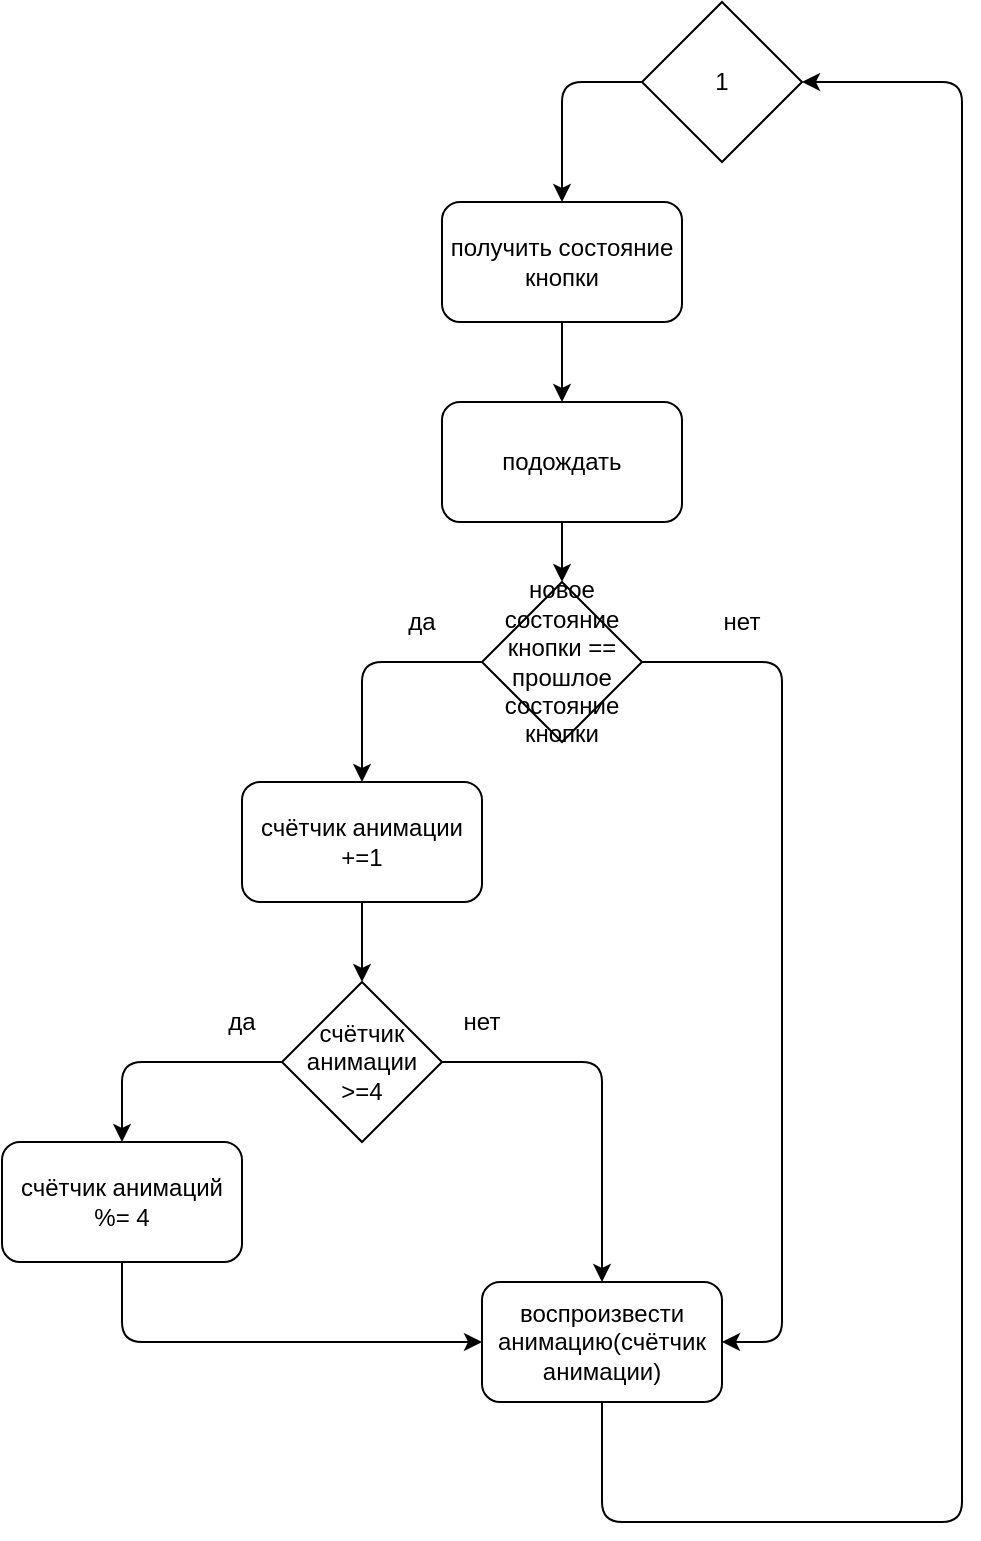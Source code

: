<mxfile>
    <diagram id="Zq9m3hZ_qCy4Jz7TuqXS" name="Страница 1">
        <mxGraphModel dx="2566" dy="1549" grid="1" gridSize="10" guides="1" tooltips="1" connect="1" arrows="1" fold="1" page="1" pageScale="1" pageWidth="1169" pageHeight="827" math="0" shadow="0">
            <root>
                <mxCell id="0"/>
                <mxCell id="1" parent="0"/>
                <mxCell id="2" value="1" style="rhombus;whiteSpace=wrap;html=1;" parent="1" vertex="1">
                    <mxGeometry x="340" y="20" width="80" height="80" as="geometry"/>
                </mxCell>
                <mxCell id="3" value="" style="endArrow=classic;html=1;exitX=0;exitY=0.5;exitDx=0;exitDy=0;entryX=0.5;entryY=0;entryDx=0;entryDy=0;" parent="1" source="2" target="11" edge="1">
                    <mxGeometry width="50" height="50" relative="1" as="geometry">
                        <mxPoint x="450" y="270" as="sourcePoint"/>
                        <mxPoint x="220" y="140" as="targetPoint"/>
                        <Array as="points">
                            <mxPoint x="300" y="60"/>
                        </Array>
                    </mxGeometry>
                </mxCell>
                <mxCell id="6" value="новое состояние кнопки == прошлое состояние кнопки" style="rhombus;whiteSpace=wrap;html=1;" parent="1" vertex="1">
                    <mxGeometry x="260" y="310" width="80" height="80" as="geometry"/>
                </mxCell>
                <mxCell id="7" value="" style="endArrow=classic;html=1;exitX=0;exitY=0.5;exitDx=0;exitDy=0;entryX=0.5;entryY=0;entryDx=0;entryDy=0;" parent="1" source="6" target="22" edge="1">
                    <mxGeometry width="50" height="50" relative="1" as="geometry">
                        <mxPoint x="450" y="370" as="sourcePoint"/>
                        <mxPoint x="130" y="380" as="targetPoint"/>
                        <Array as="points">
                            <mxPoint x="200" y="350"/>
                        </Array>
                    </mxGeometry>
                </mxCell>
                <mxCell id="9" value="воспроизвести анимацию(счётчик анимации)" style="rounded=1;whiteSpace=wrap;html=1;" parent="1" vertex="1">
                    <mxGeometry x="260" y="660" width="120" height="60" as="geometry"/>
                </mxCell>
                <mxCell id="11" value="получить состояние кнопки" style="rounded=1;whiteSpace=wrap;html=1;" parent="1" vertex="1">
                    <mxGeometry x="240" y="120" width="120" height="60" as="geometry"/>
                </mxCell>
                <mxCell id="12" value="подождать" style="rounded=1;whiteSpace=wrap;html=1;" parent="1" vertex="1">
                    <mxGeometry x="240" y="220" width="120" height="60" as="geometry"/>
                </mxCell>
                <mxCell id="14" value="" style="endArrow=classic;html=1;exitX=0.5;exitY=1;exitDx=0;exitDy=0;entryX=0.5;entryY=0;entryDx=0;entryDy=0;" parent="1" source="11" target="12" edge="1">
                    <mxGeometry width="50" height="50" relative="1" as="geometry">
                        <mxPoint x="330" y="400" as="sourcePoint"/>
                        <mxPoint x="380" y="350" as="targetPoint"/>
                    </mxGeometry>
                </mxCell>
                <mxCell id="15" value="" style="endArrow=classic;html=1;exitX=0.5;exitY=1;exitDx=0;exitDy=0;entryX=0.5;entryY=0;entryDx=0;entryDy=0;" parent="1" source="12" target="6" edge="1">
                    <mxGeometry width="50" height="50" relative="1" as="geometry">
                        <mxPoint x="330" y="520" as="sourcePoint"/>
                        <mxPoint x="380" y="470" as="targetPoint"/>
                    </mxGeometry>
                </mxCell>
                <mxCell id="18" value="да" style="text;html=1;strokeColor=none;fillColor=none;align=center;verticalAlign=middle;whiteSpace=wrap;rounded=0;" parent="1" vertex="1">
                    <mxGeometry x="210" y="320" width="40" height="20" as="geometry"/>
                </mxCell>
                <mxCell id="19" value="нет" style="text;html=1;strokeColor=none;fillColor=none;align=center;verticalAlign=middle;whiteSpace=wrap;rounded=0;" parent="1" vertex="1">
                    <mxGeometry x="370" y="320" width="40" height="20" as="geometry"/>
                </mxCell>
                <mxCell id="22" value="счётчик анимации +=1" style="rounded=1;whiteSpace=wrap;html=1;" vertex="1" parent="1">
                    <mxGeometry x="140" y="410" width="120" height="60" as="geometry"/>
                </mxCell>
                <mxCell id="23" value="счётчик анимации &amp;gt;=4" style="rhombus;whiteSpace=wrap;html=1;" vertex="1" parent="1">
                    <mxGeometry x="160" y="510" width="80" height="80" as="geometry"/>
                </mxCell>
                <mxCell id="24" value="счётчик анимаций %= 4" style="rounded=1;whiteSpace=wrap;html=1;" vertex="1" parent="1">
                    <mxGeometry x="20" y="590" width="120" height="60" as="geometry"/>
                </mxCell>
                <mxCell id="28" value="" style="endArrow=classic;html=1;exitX=0;exitY=0.5;exitDx=0;exitDy=0;entryX=0.5;entryY=0;entryDx=0;entryDy=0;" edge="1" parent="1" source="23" target="24">
                    <mxGeometry width="50" height="50" relative="1" as="geometry">
                        <mxPoint x="270" y="740" as="sourcePoint"/>
                        <mxPoint x="320" y="690" as="targetPoint"/>
                        <Array as="points">
                            <mxPoint x="80" y="550"/>
                        </Array>
                    </mxGeometry>
                </mxCell>
                <mxCell id="29" value="да" style="text;html=1;strokeColor=none;fillColor=none;align=center;verticalAlign=middle;whiteSpace=wrap;rounded=0;" vertex="1" parent="1">
                    <mxGeometry x="120" y="520" width="40" height="20" as="geometry"/>
                </mxCell>
                <mxCell id="31" value="" style="endArrow=classic;html=1;exitX=1;exitY=0.5;exitDx=0;exitDy=0;entryX=1;entryY=0.5;entryDx=0;entryDy=0;" edge="1" parent="1" source="6" target="9">
                    <mxGeometry width="50" height="50" relative="1" as="geometry">
                        <mxPoint x="150" y="640" as="sourcePoint"/>
                        <mxPoint x="460" y="770" as="targetPoint"/>
                        <Array as="points">
                            <mxPoint x="410" y="350"/>
                            <mxPoint x="410" y="690"/>
                        </Array>
                    </mxGeometry>
                </mxCell>
                <mxCell id="34" value="" style="endArrow=classic;html=1;exitX=0.5;exitY=1;exitDx=0;exitDy=0;entryX=0;entryY=0.5;entryDx=0;entryDy=0;" edge="1" parent="1" source="24" target="9">
                    <mxGeometry width="50" height="50" relative="1" as="geometry">
                        <mxPoint x="150" y="640" as="sourcePoint"/>
                        <mxPoint x="160" y="710" as="targetPoint"/>
                        <Array as="points">
                            <mxPoint x="80" y="690"/>
                        </Array>
                    </mxGeometry>
                </mxCell>
                <mxCell id="35" value="" style="endArrow=classic;html=1;exitX=1;exitY=0.5;exitDx=0;exitDy=0;entryX=0.5;entryY=0;entryDx=0;entryDy=0;" edge="1" parent="1" source="23" target="9">
                    <mxGeometry width="50" height="50" relative="1" as="geometry">
                        <mxPoint x="-130" y="640" as="sourcePoint"/>
                        <mxPoint x="-80" y="590" as="targetPoint"/>
                        <Array as="points">
                            <mxPoint x="320" y="550"/>
                        </Array>
                    </mxGeometry>
                </mxCell>
                <mxCell id="36" value="" style="endArrow=classic;html=1;exitX=0.5;exitY=1;exitDx=0;exitDy=0;entryX=0.5;entryY=0;entryDx=0;entryDy=0;" edge="1" parent="1" source="22" target="23">
                    <mxGeometry width="50" height="50" relative="1" as="geometry">
                        <mxPoint x="190" y="660" as="sourcePoint"/>
                        <mxPoint x="240" y="610" as="targetPoint"/>
                    </mxGeometry>
                </mxCell>
                <mxCell id="37" value="нет" style="text;html=1;strokeColor=none;fillColor=none;align=center;verticalAlign=middle;whiteSpace=wrap;rounded=0;" vertex="1" parent="1">
                    <mxGeometry x="240" y="520" width="40" height="20" as="geometry"/>
                </mxCell>
                <mxCell id="40" value="" style="endArrow=classic;html=1;exitX=0.5;exitY=1;exitDx=0;exitDy=0;entryX=1;entryY=0.5;entryDx=0;entryDy=0;" edge="1" parent="1" source="9" target="2">
                    <mxGeometry width="50" height="50" relative="1" as="geometry">
                        <mxPoint x="290" y="460" as="sourcePoint"/>
                        <mxPoint x="500" y="280" as="targetPoint"/>
                        <Array as="points">
                            <mxPoint x="320" y="780"/>
                            <mxPoint x="500" y="780"/>
                            <mxPoint x="500" y="60"/>
                        </Array>
                    </mxGeometry>
                </mxCell>
            </root>
        </mxGraphModel>
    </diagram>
</mxfile>